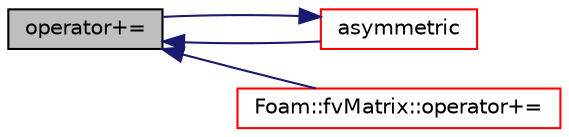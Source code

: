 digraph "operator+="
{
  bgcolor="transparent";
  edge [fontname="Helvetica",fontsize="10",labelfontname="Helvetica",labelfontsize="10"];
  node [fontname="Helvetica",fontsize="10",shape=record];
  rankdir="LR";
  Node1798 [label="operator+=",height=0.2,width=0.4,color="black", fillcolor="grey75", style="filled", fontcolor="black"];
  Node1798 -> Node1799 [dir="back",color="midnightblue",fontsize="10",style="solid",fontname="Helvetica"];
  Node1799 [label="asymmetric",height=0.2,width=0.4,color="red",URL="$a27929.html#aff45003a4c4226b1f6f4e5e24d382e03"];
  Node1799 -> Node1798 [dir="back",color="midnightblue",fontsize="10",style="solid",fontname="Helvetica"];
  Node1798 -> Node1830 [dir="back",color="midnightblue",fontsize="10",style="solid",fontname="Helvetica"];
  Node1830 [label="Foam::fvMatrix::operator+=",height=0.2,width=0.4,color="red",URL="$a23173.html#a3b35570cf4d5c9f6922532e61ce4cdd4"];
}
